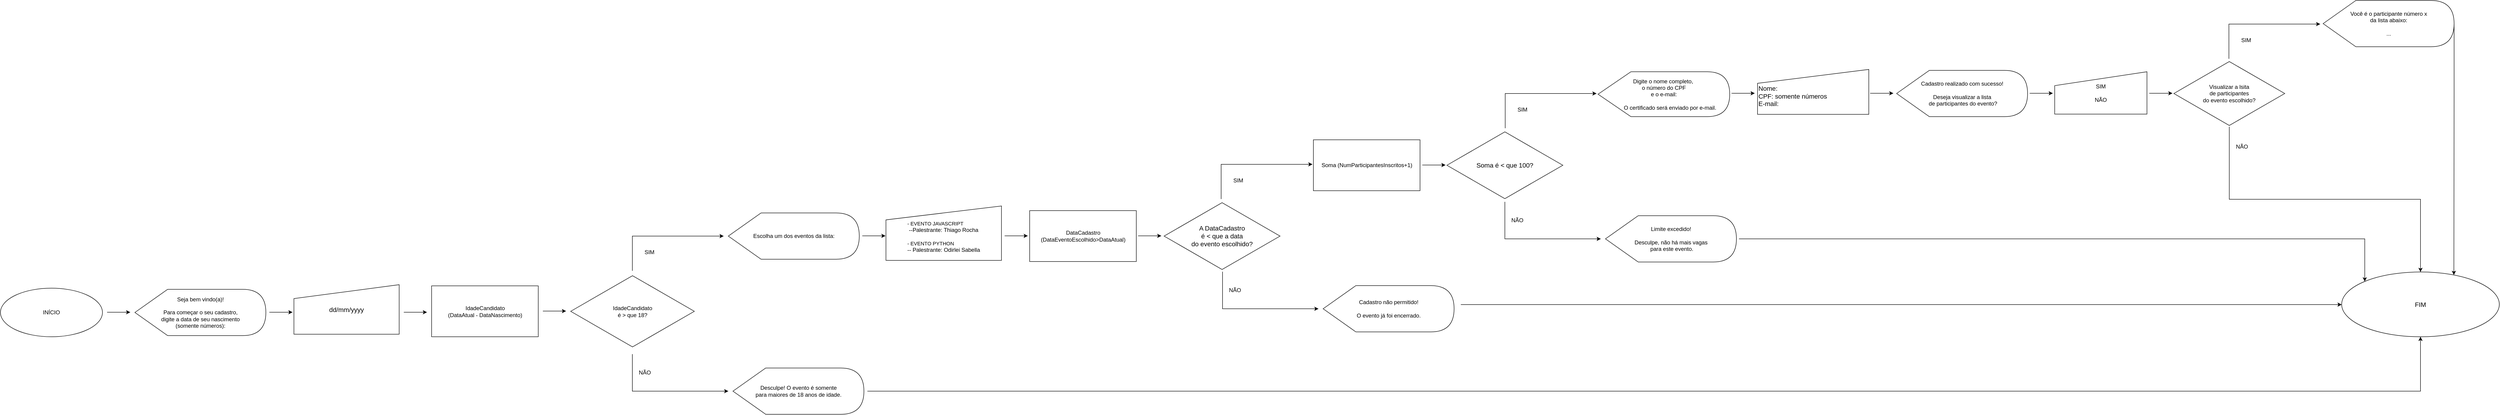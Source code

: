 <mxfile version="15.6.2" type="device"><diagram id="uRdz5wQix6Gk4gKXqnXw" name="Página-1"><mxGraphModel dx="2068" dy="1682" grid="1" gridSize="10" guides="1" tooltips="1" connect="1" arrows="1" fold="1" page="0" pageScale="1" pageWidth="827" pageHeight="1169" math="0" shadow="0"><root><mxCell id="0"/><mxCell id="1" parent="0"/><mxCell id="cpmCI51iviQ7esLTE92c-1" value="INÍCIO" style="ellipse;whiteSpace=wrap;html=1;" parent="1" vertex="1"><mxGeometry x="-1060" y="-342.5" width="220" height="105" as="geometry"/></mxCell><mxCell id="cpmCI51iviQ7esLTE92c-4" value="&lt;div style=&quot;text-align: justify&quot;&gt;&lt;font style=&quot;font-size: 11px&quot;&gt;&lt;br&gt;&lt;/font&gt;&lt;/div&gt;&lt;div style=&quot;text-align: justify&quot;&gt;&lt;font style=&quot;font-size: 11px&quot;&gt;- EVENTO JAVASCRIPT&lt;/font&gt;&lt;/div&gt;&lt;div style=&quot;text-align: justify&quot;&gt;&lt;font style=&quot;font-size: 12px&quot;&gt;&amp;nbsp;--Palestrante: Thiago Rocha&amp;nbsp;&lt;/font&gt;&lt;/div&gt;&lt;div style=&quot;text-align: justify&quot;&gt;&lt;font style=&quot;font-size: 11px&quot;&gt;&lt;br&gt;&lt;/font&gt;&lt;/div&gt;&lt;div style=&quot;text-align: justify&quot;&gt;&lt;span&gt;&lt;font style=&quot;font-size: 11px&quot;&gt;- EVENTO PYTHON&lt;/font&gt;&lt;/span&gt;&lt;/div&gt;&lt;div style=&quot;text-align: justify&quot;&gt;&lt;span&gt;&lt;font style=&quot;font-size: 12px&quot;&gt;-- Palestrante: Odirlei Sabella&lt;/font&gt;&lt;/span&gt;&lt;br&gt;&lt;/div&gt;" style="shape=manualInput;whiteSpace=wrap;html=1;align=center;" parent="1" vertex="1"><mxGeometry x="850" y="-520" width="249.16" height="117.5" as="geometry"/></mxCell><mxCell id="cpmCI51iviQ7esLTE92c-15" value="&lt;div style=&quot;font-size: 14px&quot;&gt;&lt;font style=&quot;font-size: 14px&quot;&gt;A DataCadastro&lt;/font&gt;&lt;/div&gt;&lt;div style=&quot;font-size: 14px&quot;&gt;&lt;font style=&quot;font-size: 14px&quot;&gt;é &amp;lt; que a data&lt;/font&gt;&lt;/div&gt;&lt;div style=&quot;font-size: 14px&quot;&gt;&lt;font style=&quot;font-size: 14px&quot;&gt;do evento escolhido?&lt;/font&gt;&lt;/div&gt;" style="html=1;whiteSpace=wrap;aspect=fixed;shape=isoRectangle;align=center;" parent="1" vertex="1"><mxGeometry x="1450" y="-530" width="250" height="150" as="geometry"/></mxCell><mxCell id="27" value="&lt;font style=&quot;font-size: 14px&quot;&gt;FIM&lt;/font&gt;" style="ellipse;whiteSpace=wrap;html=1;" parent="1" vertex="1"><mxGeometry x="3990" y="-377.5" width="340" height="140" as="geometry"/></mxCell><mxCell id="66" style="edgeStyle=elbowEdgeStyle;rounded=0;orthogonalLoop=1;jettySize=auto;elbow=vertical;html=1;" parent="1" edge="1"><mxGeometry relative="1" as="geometry"><mxPoint x="303" y="-200" as="sourcePoint"/><mxPoint x="510" y="-120" as="targetPoint"/><Array as="points"><mxPoint x="303" y="-120"/></Array></mxGeometry></mxCell><mxCell id="71" style="edgeStyle=elbowEdgeStyle;rounded=0;orthogonalLoop=1;jettySize=auto;elbow=vertical;html=1;" parent="1" edge="1"><mxGeometry relative="1" as="geometry"><mxPoint x="303" y="-380" as="sourcePoint"/><mxPoint x="500" y="-455" as="targetPoint"/><Array as="points"><mxPoint x="410" y="-455"/></Array></mxGeometry></mxCell><mxCell id="32" value="&lt;div&gt;&lt;span&gt;IdadeCandidato&lt;/span&gt;&lt;/div&gt;&lt;div&gt;&lt;span&gt;é &amp;gt; que 18?&lt;/span&gt;&lt;br&gt;&lt;/div&gt;" style="html=1;whiteSpace=wrap;aspect=fixed;shape=isoRectangle;align=center;" parent="1" vertex="1"><mxGeometry x="170.0" y="-372.5" width="266.67" height="160" as="geometry"/></mxCell><mxCell id="117" style="edgeStyle=elbowEdgeStyle;rounded=0;orthogonalLoop=1;jettySize=auto;elbow=vertical;html=1;entryX=0.5;entryY=1;entryDx=0;entryDy=0;" parent="1" target="27" edge="1"><mxGeometry relative="1" as="geometry"><mxPoint x="810" y="-120" as="sourcePoint"/><Array as="points"><mxPoint x="2510" y="-120"/><mxPoint x="2480" y="-130"/><mxPoint x="2490" y="-150"/></Array></mxGeometry></mxCell><mxCell id="38" value="Desculpe! O evento é somente&lt;br&gt;para maiores de 18 anos de idade." style="shape=display;whiteSpace=wrap;html=1;align=center;" parent="1" vertex="1"><mxGeometry x="520.0" y="-170" width="282.5" height="100" as="geometry"/></mxCell><mxCell id="44" value="" style="endArrow=classic;html=1;" parent="1" edge="1"><mxGeometry width="50" height="50" relative="1" as="geometry"><mxPoint x="-830" y="-290.5" as="sourcePoint"/><mxPoint x="-780" y="-290.5" as="targetPoint"/></mxGeometry></mxCell><mxCell id="46" value="" style="endArrow=classic;html=1;" parent="1" edge="1"><mxGeometry width="50" height="50" relative="1" as="geometry"><mxPoint x="799" y="-455.5" as="sourcePoint"/><mxPoint x="849" y="-455.5" as="targetPoint"/></mxGeometry></mxCell><mxCell id="51" value="&lt;div style=&quot;text-align: justify&quot;&gt;&lt;span style=&quot;font-size: 14px&quot;&gt;dd/mm/yyyy&lt;/span&gt;&lt;/div&gt;" style="shape=manualInput;whiteSpace=wrap;html=1;align=center;" parent="1" vertex="1"><mxGeometry x="-427" y="-350" width="227" height="107" as="geometry"/></mxCell><mxCell id="52" value="DataCadastro&lt;br&gt;(DataEventoEscolhido&amp;gt;DataAtual)" style="html=1;dashed=0;whitespace=wrap;" parent="1" vertex="1"><mxGeometry x="1160" y="-510" width="230" height="110" as="geometry"/></mxCell><mxCell id="53" value="" style="endArrow=classic;html=1;" parent="1" edge="1"><mxGeometry width="50" height="50" relative="1" as="geometry"><mxPoint x="2007" y="-608.5" as="sourcePoint"/><mxPoint x="2057" y="-608.5" as="targetPoint"/></mxGeometry></mxCell><mxCell id="61" value="&lt;font style=&quot;font-size: 12px&quot;&gt;&lt;span&gt;Seja bem vindo(a)!&lt;/span&gt;&lt;br&gt;&lt;br&gt;&lt;span&gt;Para começar o seu cadastro,&lt;br&gt;digite a data de seu nascimento&lt;br&gt;(somente números):&lt;/span&gt;&lt;/font&gt;" style="shape=display;whiteSpace=wrap;html=1;align=center;" parent="1" vertex="1"><mxGeometry x="-770" y="-340" width="282.5" height="100" as="geometry"/></mxCell><mxCell id="62" value="" style="endArrow=classic;html=1;" parent="1" edge="1"><mxGeometry width="50" height="50" relative="1" as="geometry"><mxPoint x="-480" y="-290.5" as="sourcePoint"/><mxPoint x="-430" y="-290.5" as="targetPoint"/></mxGeometry></mxCell><mxCell id="63" value="IdadeCandidato&lt;br&gt;(DataAtual - DataNascimento)" style="html=1;dashed=0;whitespace=wrap;" parent="1" vertex="1"><mxGeometry x="-130" y="-347.5" width="230" height="110" as="geometry"/></mxCell><mxCell id="64" value="" style="endArrow=classic;html=1;" parent="1" edge="1"><mxGeometry width="50" height="50" relative="1" as="geometry"><mxPoint x="-190" y="-290.5" as="sourcePoint"/><mxPoint x="-140" y="-290.5" as="targetPoint"/></mxGeometry></mxCell><mxCell id="65" value="" style="endArrow=classic;html=1;" parent="1" edge="1"><mxGeometry width="50" height="50" relative="1" as="geometry"><mxPoint x="110" y="-293" as="sourcePoint"/><mxPoint x="160" y="-293" as="targetPoint"/></mxGeometry></mxCell><mxCell id="67" value="NÃO" style="text;html=1;strokeColor=none;fillColor=none;align=center;verticalAlign=middle;whiteSpace=wrap;rounded=0;" parent="1" vertex="1"><mxGeometry x="310" y="-170" width="40" height="20" as="geometry"/></mxCell><mxCell id="70" value="Escolha um dos eventos da lista:" style="shape=display;whiteSpace=wrap;html=1;align=center;" parent="1" vertex="1"><mxGeometry x="510" y="-505" width="282.5" height="100" as="geometry"/></mxCell><mxCell id="72" value="SIM" style="text;html=1;strokeColor=none;fillColor=none;align=center;verticalAlign=middle;whiteSpace=wrap;rounded=0;" parent="1" vertex="1"><mxGeometry x="320" y="-430" width="40" height="20" as="geometry"/></mxCell><mxCell id="73" value="" style="endArrow=classic;html=1;" parent="1" edge="1"><mxGeometry width="50" height="50" relative="1" as="geometry"><mxPoint x="1106" y="-455.5" as="sourcePoint"/><mxPoint x="1156" y="-455.5" as="targetPoint"/></mxGeometry></mxCell><mxCell id="74" value="" style="endArrow=classic;html=1;" parent="1" edge="1"><mxGeometry width="50" height="50" relative="1" as="geometry"><mxPoint x="1394" y="-455.5" as="sourcePoint"/><mxPoint x="1444" y="-455.5" as="targetPoint"/></mxGeometry></mxCell><mxCell id="75" value="&lt;font&gt;&lt;font style=&quot;font-size: 12px&quot;&gt;Digite o nome completo,&amp;nbsp;&lt;br&gt;o número do CPF&lt;br&gt;e o e-mail:&lt;/font&gt;&lt;br&gt;&lt;br&gt;&lt;div style=&quot;text-align: right&quot;&gt;&lt;span&gt;&amp;nbsp; &amp;nbsp; &amp;nbsp; &amp;nbsp; O certificado será enviado por e-mail.&lt;/span&gt;&lt;/div&gt;&lt;/font&gt;" style="shape=display;whiteSpace=wrap;html=1;align=center;" parent="1" vertex="1"><mxGeometry x="2386" y="-810" width="284" height="97" as="geometry"/></mxCell><mxCell id="76" value="&lt;div&gt;&lt;span style=&quot;font-size: 14px&quot;&gt;&lt;br&gt;&lt;/span&gt;&lt;/div&gt;&lt;div&gt;&lt;span style=&quot;font-size: 14px&quot;&gt;Nome:&lt;/span&gt;&lt;/div&gt;&lt;div&gt;&lt;span style=&quot;font-size: 14px&quot;&gt;CPF: somente números&lt;/span&gt;&lt;/div&gt;&lt;div&gt;&lt;span style=&quot;font-size: 14px&quot;&gt;E-mail:&lt;/span&gt;&lt;/div&gt;" style="shape=manualInput;whiteSpace=wrap;html=1;align=left;" parent="1" vertex="1"><mxGeometry x="2730" y="-815" width="240" height="97" as="geometry"/></mxCell><mxCell id="77" value="&lt;div&gt;&lt;span&gt;Cadastro realizado com sucesso!&lt;/span&gt;&lt;/div&gt;&lt;font&gt;&lt;div&gt;&lt;br&gt;&lt;/div&gt;&lt;div&gt;&lt;span&gt;Deseja visualizar&amp;nbsp;a lista&lt;/span&gt;&lt;/div&gt;&lt;div&gt;&lt;span&gt;&amp;nbsp;de participantes do evento?&lt;/span&gt;&lt;/div&gt;&lt;/font&gt;" style="shape=display;whiteSpace=wrap;html=1;align=center;" parent="1" vertex="1"><mxGeometry x="3030" y="-813" width="282.5" height="100" as="geometry"/></mxCell><mxCell id="78" value="&lt;div&gt;SIM&lt;/div&gt;&lt;div&gt;&lt;br&gt;&lt;/div&gt;&lt;div&gt;NÃO&lt;/div&gt;" style="shape=manualInput;whiteSpace=wrap;html=1;align=center;" parent="1" vertex="1"><mxGeometry x="3371" y="-810" width="199" height="91.5" as="geometry"/></mxCell><mxCell id="124" style="edgeStyle=elbowEdgeStyle;rounded=0;orthogonalLoop=1;jettySize=auto;elbow=vertical;html=1;entryX=0.5;entryY=0;entryDx=0;entryDy=0;" parent="1" source="79" target="27" edge="1"><mxGeometry relative="1" as="geometry"/></mxCell><mxCell id="79" value="&lt;div&gt;&lt;font style=&quot;font-size: 12px&quot;&gt;Visualizar a lsita&lt;/font&gt;&lt;/div&gt;&lt;div&gt;&lt;font style=&quot;font-size: 12px&quot;&gt;de participantes&lt;/font&gt;&lt;/div&gt;&lt;div&gt;&lt;font style=&quot;font-size: 12px&quot;&gt;do evento escolhido?&lt;/font&gt;&lt;/div&gt;" style="html=1;whiteSpace=wrap;aspect=fixed;shape=isoRectangle;align=center;" parent="1" vertex="1"><mxGeometry x="3628" y="-834.75" width="239.17" height="143.5" as="geometry"/></mxCell><mxCell id="80" style="edgeStyle=elbowEdgeStyle;rounded=0;orthogonalLoop=1;jettySize=auto;elbow=vertical;html=1;" parent="1" edge="1"><mxGeometry relative="1" as="geometry"><mxPoint x="1573" y="-535" as="sourcePoint"/><mxPoint x="1770" y="-610" as="targetPoint"/><Array as="points"><mxPoint x="1680" y="-610"/></Array></mxGeometry></mxCell><mxCell id="81" value="SIM" style="text;html=1;strokeColor=none;fillColor=none;align=center;verticalAlign=middle;whiteSpace=wrap;rounded=0;" parent="1" vertex="1"><mxGeometry x="1590" y="-585" width="40" height="20" as="geometry"/></mxCell><mxCell id="82" style="edgeStyle=elbowEdgeStyle;rounded=0;orthogonalLoop=1;jettySize=auto;elbow=vertical;html=1;" parent="1" edge="1"><mxGeometry relative="1" as="geometry"><mxPoint x="1576" y="-378" as="sourcePoint"/><mxPoint x="1783" y="-298" as="targetPoint"/><Array as="points"><mxPoint x="1576" y="-298"/></Array></mxGeometry></mxCell><mxCell id="118" style="edgeStyle=elbowEdgeStyle;rounded=0;orthogonalLoop=1;jettySize=auto;elbow=vertical;html=1;entryX=0;entryY=0.5;entryDx=0;entryDy=0;" parent="1" target="27" edge="1"><mxGeometry relative="1" as="geometry"><mxPoint x="2090" y="-307" as="sourcePoint"/></mxGeometry></mxCell><mxCell id="83" value="Cadastro não permitido!&lt;br&gt;&lt;br&gt;O evento já foi encerrado." style="shape=display;whiteSpace=wrap;html=1;align=center;" parent="1" vertex="1"><mxGeometry x="1793" y="-348" width="282.5" height="100" as="geometry"/></mxCell><mxCell id="84" value="NÃO" style="text;html=1;strokeColor=none;fillColor=none;align=center;verticalAlign=middle;whiteSpace=wrap;rounded=0;" parent="1" vertex="1"><mxGeometry x="1583" y="-348" width="40" height="20" as="geometry"/></mxCell><mxCell id="85" value="&lt;div style=&quot;font-size: 14px&quot;&gt;&lt;span&gt;Soma é &amp;lt; que 100?&lt;/span&gt;&lt;br&gt;&lt;/div&gt;" style="html=1;whiteSpace=wrap;aspect=fixed;shape=isoRectangle;align=center;" parent="1" vertex="1"><mxGeometry x="2060" y="-683" width="250" height="150" as="geometry"/></mxCell><mxCell id="86" value="Soma (NumParticipantesInscritos+1)" style="html=1;dashed=0;whitespace=wrap;" parent="1" vertex="1"><mxGeometry x="1772" y="-663" width="230" height="110" as="geometry"/></mxCell><mxCell id="89" style="edgeStyle=elbowEdgeStyle;rounded=0;orthogonalLoop=1;jettySize=auto;elbow=vertical;html=1;" parent="1" edge="1"><mxGeometry relative="1" as="geometry"><mxPoint x="2185.75" y="-688" as="sourcePoint"/><mxPoint x="2382.75" y="-763" as="targetPoint"/><Array as="points"><mxPoint x="2292.75" y="-763"/></Array></mxGeometry></mxCell><mxCell id="90" value="SIM" style="text;html=1;strokeColor=none;fillColor=none;align=center;verticalAlign=middle;whiteSpace=wrap;rounded=0;" parent="1" vertex="1"><mxGeometry x="2202.75" y="-738" width="40" height="20" as="geometry"/></mxCell><mxCell id="92" value="" style="endArrow=classic;html=1;" parent="1" edge="1"><mxGeometry width="50" height="50" relative="1" as="geometry"><mxPoint x="2674" y="-763.5" as="sourcePoint"/><mxPoint x="2724" y="-763.5" as="targetPoint"/></mxGeometry></mxCell><mxCell id="96" style="edgeStyle=elbowEdgeStyle;rounded=0;orthogonalLoop=1;jettySize=auto;elbow=vertical;html=1;" parent="1" edge="1"><mxGeometry relative="1" as="geometry"><mxPoint x="2185" y="-529" as="sourcePoint"/><mxPoint x="2392" y="-449" as="targetPoint"/><Array as="points"><mxPoint x="2185" y="-449"/></Array></mxGeometry></mxCell><mxCell id="119" style="edgeStyle=elbowEdgeStyle;rounded=0;orthogonalLoop=1;jettySize=auto;elbow=vertical;html=1;entryX=0;entryY=0;entryDx=0;entryDy=0;" parent="1" target="27" edge="1"><mxGeometry relative="1" as="geometry"><mxPoint x="2690" y="-449" as="sourcePoint"/><Array as="points"><mxPoint x="2860" y="-449"/></Array></mxGeometry></mxCell><mxCell id="97" value="Limite excedido!&lt;br&gt;&lt;br&gt;Desculpe, não há mais vagas&lt;br&gt;&amp;nbsp;para este evento." style="shape=display;whiteSpace=wrap;html=1;align=center;" parent="1" vertex="1"><mxGeometry x="2402" y="-499" width="282.5" height="100" as="geometry"/></mxCell><mxCell id="98" value="NÃO" style="text;html=1;strokeColor=none;fillColor=none;align=center;verticalAlign=middle;whiteSpace=wrap;rounded=0;" parent="1" vertex="1"><mxGeometry x="2192" y="-499" width="40" height="20" as="geometry"/></mxCell><mxCell id="101" value="" style="endArrow=classic;html=1;" parent="1" edge="1"><mxGeometry width="50" height="50" relative="1" as="geometry"><mxPoint x="2973" y="-763.5" as="sourcePoint"/><mxPoint x="3023" y="-763.5" as="targetPoint"/></mxGeometry></mxCell><mxCell id="102" value="" style="endArrow=classic;html=1;" parent="1" edge="1"><mxGeometry width="50" height="50" relative="1" as="geometry"><mxPoint x="3317" y="-763.5" as="sourcePoint"/><mxPoint x="3367" y="-763.5" as="targetPoint"/></mxGeometry></mxCell><mxCell id="103" value="" style="endArrow=classic;html=1;" parent="1" edge="1"><mxGeometry width="50" height="50" relative="1" as="geometry"><mxPoint x="3575" y="-763.5" as="sourcePoint"/><mxPoint x="3625" y="-763.5" as="targetPoint"/></mxGeometry></mxCell><mxCell id="112" style="edgeStyle=elbowEdgeStyle;rounded=0;orthogonalLoop=1;jettySize=auto;elbow=vertical;html=1;" parent="1" edge="1"><mxGeometry relative="1" as="geometry"><mxPoint x="3746.75" y="-838" as="sourcePoint"/><mxPoint x="3943.75" y="-913" as="targetPoint"/><Array as="points"><mxPoint x="3853.75" y="-913"/></Array></mxGeometry></mxCell><mxCell id="113" value="SIM" style="text;html=1;strokeColor=none;fillColor=none;align=center;verticalAlign=middle;whiteSpace=wrap;rounded=0;" parent="1" vertex="1"><mxGeometry x="3763.75" y="-888" width="40" height="20" as="geometry"/></mxCell><mxCell id="115" value="NÃO" style="text;html=1;strokeColor=none;fillColor=none;align=center;verticalAlign=middle;whiteSpace=wrap;rounded=0;" parent="1" vertex="1"><mxGeometry x="3755" y="-658" width="40" height="20" as="geometry"/></mxCell><mxCell id="121" style="edgeStyle=elbowEdgeStyle;rounded=0;orthogonalLoop=1;jettySize=auto;elbow=vertical;html=1;exitX=1;exitY=0.5;exitDx=0;exitDy=0;exitPerimeter=0;" parent="1" source="116" edge="1"><mxGeometry relative="1" as="geometry"><mxPoint x="4232" y="-371" as="targetPoint"/><Array as="points"><mxPoint x="4260" y="-760"/></Array></mxGeometry></mxCell><mxCell id="116" value="&lt;div&gt;Você é o participante número x&lt;/div&gt;&lt;div&gt;da lista abaixo:&lt;/div&gt;&lt;div&gt;&lt;br&gt;&lt;/div&gt;&lt;div&gt;...&lt;/div&gt;" style="shape=display;whiteSpace=wrap;html=1;align=center;" parent="1" vertex="1"><mxGeometry x="3950" y="-964" width="282.5" height="100" as="geometry"/></mxCell></root></mxGraphModel></diagram></mxfile>